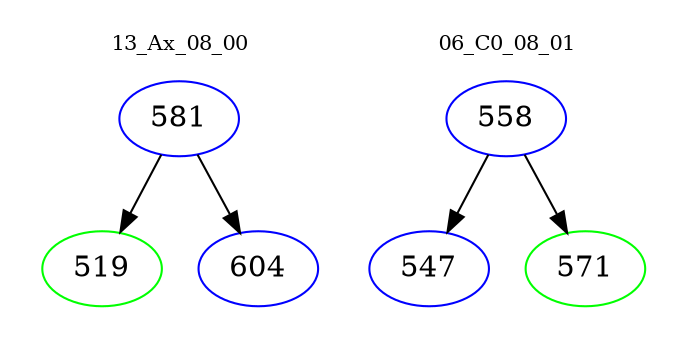 digraph{
subgraph cluster_0 {
color = white
label = "13_Ax_08_00";
fontsize=10;
T0_581 [label="581", color="blue"]
T0_581 -> T0_519 [color="black"]
T0_519 [label="519", color="green"]
T0_581 -> T0_604 [color="black"]
T0_604 [label="604", color="blue"]
}
subgraph cluster_1 {
color = white
label = "06_C0_08_01";
fontsize=10;
T1_558 [label="558", color="blue"]
T1_558 -> T1_547 [color="black"]
T1_547 [label="547", color="blue"]
T1_558 -> T1_571 [color="black"]
T1_571 [label="571", color="green"]
}
}
